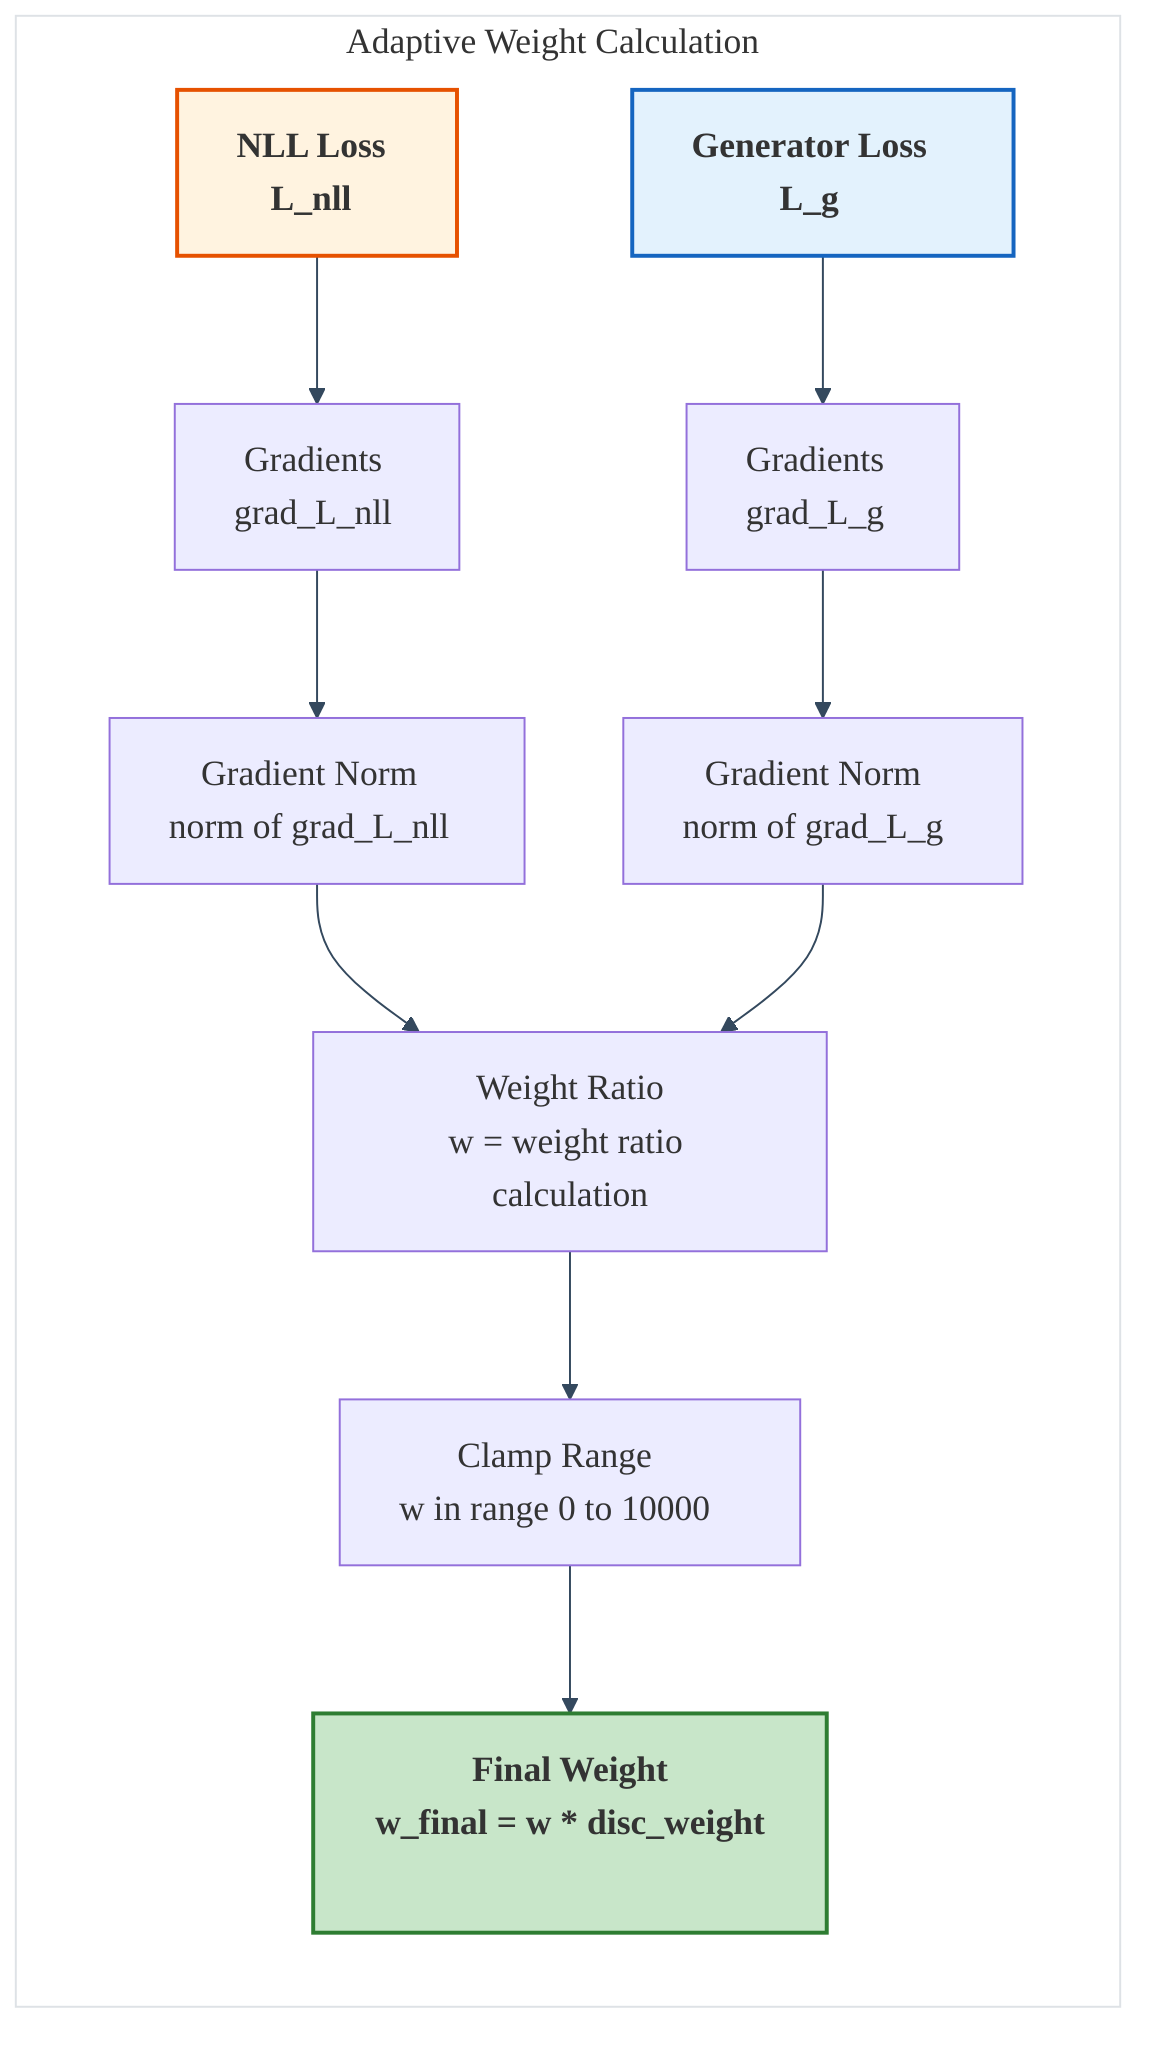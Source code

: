 %%{
  init: {
    'theme': 'default',
    'themeVariables': {
      'primaryColor': '#ff6b6b',
      'primaryTextColor': '#2c3e50',
      'primaryBorderColor': '#3498db',
      'lineColor': '#34495e',
      'secondaryColor': '#f8f9fa',
      'tertiaryColor': '#e9ecef',
      'clusterBkg': '#ffffff',
      'clusterBorder': '#dee2e6',
      'fontSize': '18px',
      'fontFamily': 'Arial, sans-serif'
    }
  }
}%%

graph LR
    subgraph "Adaptive Weight Calculation"
        A[NLL Loss<br/>L_nll] --> B[Gradients<br/>grad_L_nll]
        C[Generator Loss<br/>L_g] --> D[Gradients<br/>grad_L_g]
        
        B --> E[Gradient Norm<br/>norm of grad_L_nll]
        D --> F[Gradient Norm<br/>norm of grad_L_g]
        
        E --> G[Weight Ratio<br/>w = weight ratio calculation]
        F --> G
        
        G --> H[Clamp Range<br/>w in range 0 to 10000]
        H --> I[Final Weight<br/>w_final = w * disc_weight]
    end
    
    style A fill:#fff3e0,stroke:#e65100,stroke-width:2px,font-weight:bold
    style C fill:#e3f2fd,stroke:#1565c0,stroke-width:2px,font-weight:bold
    style I fill:#c8e6c9,stroke:#2e7d32,stroke-width:2px,font-weight:bold